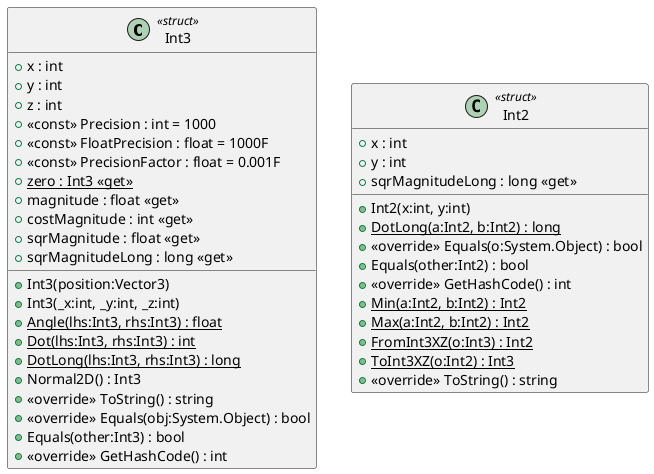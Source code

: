 @startuml
class Int3 <<struct>> {
    + x : int
    + y : int
    + z : int
    + <<const>> Precision : int = 1000
    + <<const>> FloatPrecision : float = 1000F
    + <<const>> PrecisionFactor : float = 0.001F
    + {static} zero : Int3 <<get>>
    + Int3(position:Vector3)
    + Int3(_x:int, _y:int, _z:int)
    + {static} Angle(lhs:Int3, rhs:Int3) : float
    + {static} Dot(lhs:Int3, rhs:Int3) : int
    + {static} DotLong(lhs:Int3, rhs:Int3) : long
    + Normal2D() : Int3
    + magnitude : float <<get>>
    + costMagnitude : int <<get>>
    + sqrMagnitude : float <<get>>
    + sqrMagnitudeLong : long <<get>>
    + <<override>> ToString() : string
    + <<override>> Equals(obj:System.Object) : bool
    + Equals(other:Int3) : bool
    + <<override>> GetHashCode() : int
}
class Int2 <<struct>> {
    + x : int
    + y : int
    + Int2(x:int, y:int)
    + sqrMagnitudeLong : long <<get>>
    + {static} DotLong(a:Int2, b:Int2) : long
    + <<override>> Equals(o:System.Object) : bool
    + Equals(other:Int2) : bool
    + <<override>> GetHashCode() : int
    + {static} Min(a:Int2, b:Int2) : Int2
    + {static} Max(a:Int2, b:Int2) : Int2
    + {static} FromInt3XZ(o:Int3) : Int2
    + {static} ToInt3XZ(o:Int2) : Int3
    + <<override>> ToString() : string
}
@enduml
